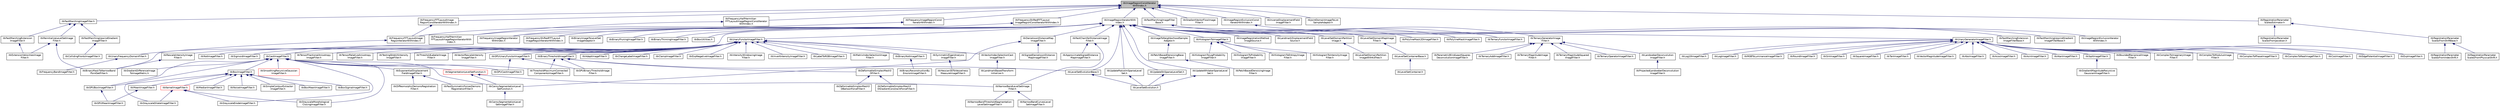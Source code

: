 digraph "itkImageRegionConstIteratorWithIndex.h"
{
 // LATEX_PDF_SIZE
  edge [fontname="Helvetica",fontsize="10",labelfontname="Helvetica",labelfontsize="10"];
  node [fontname="Helvetica",fontsize="10",shape=record];
  Node1 [label="itkImageRegionConstIterator\lWithIndex.h",height=0.2,width=0.4,color="black", fillcolor="grey75", style="filled", fontcolor="black",tooltip=" "];
  Node1 -> Node2 [dir="back",color="midnightblue",fontsize="10",style="solid",fontname="Helvetica"];
  Node2 [label="itkFastMarchingImageFilter.h",height=0.2,width=0.4,color="black", fillcolor="white", style="filled",URL="$itkFastMarchingImageFilter_8h.html",tooltip=" "];
  Node2 -> Node3 [dir="back",color="midnightblue",fontsize="10",style="solid",fontname="Helvetica"];
  Node3 [label="itkFastMarchingExtension\lImageFilter.h",height=0.2,width=0.4,color="black", fillcolor="white", style="filled",URL="$itkFastMarchingExtensionImageFilter_8h.html",tooltip=" "];
  Node3 -> Node4 [dir="back",color="midnightblue",fontsize="10",style="solid",fontname="Helvetica"];
  Node4 [label="itkExtensionVelocitiesImage\lFilter.h",height=0.2,width=0.4,color="black", fillcolor="white", style="filled",URL="$itkExtensionVelocitiesImageFilter_8h.html",tooltip=" "];
  Node2 -> Node5 [dir="back",color="midnightblue",fontsize="10",style="solid",fontname="Helvetica"];
  Node5 [label="itkFastMarchingUpwindGradient\lImageFilter.h",height=0.2,width=0.4,color="black", fillcolor="white", style="filled",URL="$itkFastMarchingUpwindGradientImageFilter_8h.html",tooltip=" "];
  Node5 -> Node6 [dir="back",color="midnightblue",fontsize="10",style="solid",fontname="Helvetica"];
  Node6 [label="itkCollidingFrontsImageFilter.h",height=0.2,width=0.4,color="black", fillcolor="white", style="filled",URL="$itkCollidingFrontsImageFilter_8h.html",tooltip=" "];
  Node2 -> Node7 [dir="back",color="midnightblue",fontsize="10",style="solid",fontname="Helvetica"];
  Node7 [label="itkReinitializeLevelSetImage\lFilter.h",height=0.2,width=0.4,color="black", fillcolor="white", style="filled",URL="$itkReinitializeLevelSetImageFilter_8h.html",tooltip=" "];
  Node7 -> Node8 [dir="back",color="midnightblue",fontsize="10",style="solid",fontname="Helvetica"];
  Node8 [label="itkBinaryMaskToNarrowBand\lPointSetFilter.h",height=0.2,width=0.4,color="black", fillcolor="white", style="filled",URL="$itkBinaryMaskToNarrowBandPointSetFilter_8h.html",tooltip=" "];
  Node7 -> Node4 [dir="back",color="midnightblue",fontsize="10",style="solid",fontname="Helvetica"];
  Node1 -> Node9 [dir="back",color="midnightblue",fontsize="10",style="solid",fontname="Helvetica"];
  Node9 [label="itkFastMarchingImageFilter\lBase.h",height=0.2,width=0.4,color="black", fillcolor="white", style="filled",URL="$itkFastMarchingImageFilterBase_8h.html",tooltip=" "];
  Node9 -> Node10 [dir="back",color="midnightblue",fontsize="10",style="solid",fontname="Helvetica"];
  Node10 [label="itkFastMarchingExtension\lImageFilterBase.h",height=0.2,width=0.4,color="black", fillcolor="white", style="filled",URL="$itkFastMarchingExtensionImageFilterBase_8h.html",tooltip=" "];
  Node9 -> Node11 [dir="back",color="midnightblue",fontsize="10",style="solid",fontname="Helvetica"];
  Node11 [label="itkFastMarchingUpwindGradient\lImageFilterBase.h",height=0.2,width=0.4,color="black", fillcolor="white", style="filled",URL="$itkFastMarchingUpwindGradientImageFilterBase_8h.html",tooltip=" "];
  Node1 -> Node12 [dir="back",color="midnightblue",fontsize="10",style="solid",fontname="Helvetica"];
  Node12 [label="itkFrequencyFFTLayoutImage\lRegionConstIteratorWithIndex.h",height=0.2,width=0.4,color="black", fillcolor="white", style="filled",URL="$itkFrequencyFFTLayoutImageRegionConstIteratorWithIndex_8h.html",tooltip=" "];
  Node12 -> Node13 [dir="back",color="midnightblue",fontsize="10",style="solid",fontname="Helvetica"];
  Node13 [label="itkFrequencyFFTLayoutImage\lRegionIteratorWithIndex.h",height=0.2,width=0.4,color="black", fillcolor="white", style="filled",URL="$itkFrequencyFFTLayoutImageRegionIteratorWithIndex_8h.html",tooltip=" "];
  Node13 -> Node14 [dir="back",color="midnightblue",fontsize="10",style="solid",fontname="Helvetica"];
  Node14 [label="itkUnaryFrequencyDomainFilter.h",height=0.2,width=0.4,color="black", fillcolor="white", style="filled",URL="$itkUnaryFrequencyDomainFilter_8h.html",tooltip=" "];
  Node14 -> Node15 [dir="back",color="midnightblue",fontsize="10",style="solid",fontname="Helvetica"];
  Node15 [label="itkFrequencyBandImageFilter.h",height=0.2,width=0.4,color="black", fillcolor="white", style="filled",URL="$itkFrequencyBandImageFilter_8h.html",tooltip=" "];
  Node1 -> Node16 [dir="back",color="midnightblue",fontsize="10",style="solid",fontname="Helvetica"];
  Node16 [label="itkFrequencyHalfHermitian\lFFTLayoutImageRegionConstIterator\lWithIndex.h",height=0.2,width=0.4,color="black", fillcolor="white", style="filled",URL="$itkFrequencyHalfHermitianFFTLayoutImageRegionConstIteratorWithIndex_8h.html",tooltip=" "];
  Node16 -> Node17 [dir="back",color="midnightblue",fontsize="10",style="solid",fontname="Helvetica"];
  Node17 [label="itkFrequencyHalfHermitian\lFFTLayoutImageRegionIteratorWith\lIndex.h",height=0.2,width=0.4,color="black", fillcolor="white", style="filled",URL="$itkFrequencyHalfHermitianFFTLayoutImageRegionIteratorWithIndex_8h.html",tooltip=" "];
  Node1 -> Node18 [dir="back",color="midnightblue",fontsize="10",style="solid",fontname="Helvetica"];
  Node18 [label="itkFrequencyImageRegionConst\lIteratorWithIndex.h",height=0.2,width=0.4,color="black", fillcolor="white", style="filled",URL="$itkFrequencyImageRegionConstIteratorWithIndex_8h.html",tooltip=" "];
  Node18 -> Node19 [dir="back",color="midnightblue",fontsize="10",style="solid",fontname="Helvetica"];
  Node19 [label="itkFrequencyImageRegionIterator\lWithIndex.h",height=0.2,width=0.4,color="black", fillcolor="white", style="filled",URL="$itkFrequencyImageRegionIteratorWithIndex_8h.html",tooltip=" "];
  Node1 -> Node20 [dir="back",color="midnightblue",fontsize="10",style="solid",fontname="Helvetica"];
  Node20 [label="itkFrequencyShiftedFFTLayout\lImageRegionConstIteratorWithIndex.h",height=0.2,width=0.4,color="black", fillcolor="white", style="filled",URL="$itkFrequencyShiftedFFTLayoutImageRegionConstIteratorWithIndex_8h.html",tooltip=" "];
  Node20 -> Node21 [dir="back",color="midnightblue",fontsize="10",style="solid",fontname="Helvetica"];
  Node21 [label="itkFrequencyShiftedFFTLayout\lImageRegionIteratorWithIndex.h",height=0.2,width=0.4,color="black", fillcolor="white", style="filled",URL="$itkFrequencyShiftedFFTLayoutImageRegionIteratorWithIndex_8h.html",tooltip=" "];
  Node1 -> Node22 [dir="back",color="midnightblue",fontsize="10",style="solid",fontname="Helvetica"];
  Node22 [label="itkGradientVectorFlowImage\lFilter.h",height=0.2,width=0.4,color="black", fillcolor="white", style="filled",URL="$itkGradientVectorFlowImageFilter_8h.html",tooltip=" "];
  Node1 -> Node23 [dir="back",color="midnightblue",fontsize="10",style="solid",fontname="Helvetica"];
  Node23 [label="itkImageRegionExclusionConst\lIteratorWithIndex.h",height=0.2,width=0.4,color="black", fillcolor="white", style="filled",URL="$itkImageRegionExclusionConstIteratorWithIndex_8h.html",tooltip=" "];
  Node23 -> Node24 [dir="back",color="midnightblue",fontsize="10",style="solid",fontname="Helvetica"];
  Node24 [label="itkImageRegionExclusionIterator\lWithIndex.h",height=0.2,width=0.4,color="black", fillcolor="white", style="filled",URL="$itkImageRegionExclusionIteratorWithIndex_8h.html",tooltip=" "];
  Node1 -> Node25 [dir="back",color="midnightblue",fontsize="10",style="solid",fontname="Helvetica"];
  Node25 [label="itkImageRegionIteratorWith\lIndex.h",height=0.2,width=0.4,color="black", fillcolor="white", style="filled",URL="$itkImageRegionIteratorWithIndex_8h.html",tooltip=" "];
  Node25 -> Node26 [dir="back",color="midnightblue",fontsize="10",style="solid",fontname="Helvetica"];
  Node26 [label="itkBinaryImageToLevelSet\lImageAdaptor.h",height=0.2,width=0.4,color="black", fillcolor="white", style="filled",URL="$itkBinaryImageToLevelSetImageAdaptor_8h.html",tooltip=" "];
  Node25 -> Node8 [dir="back",color="midnightblue",fontsize="10",style="solid",fontname="Helvetica"];
  Node25 -> Node27 [dir="back",color="midnightblue",fontsize="10",style="solid",fontname="Helvetica"];
  Node27 [label="itkBinaryPruningImageFilter.h",height=0.2,width=0.4,color="black", fillcolor="white", style="filled",URL="$itkBinaryPruningImageFilter_8h.html",tooltip=" "];
  Node25 -> Node28 [dir="back",color="midnightblue",fontsize="10",style="solid",fontname="Helvetica"];
  Node28 [label="itkBinaryThinningImageFilter.h",height=0.2,width=0.4,color="black", fillcolor="white", style="filled",URL="$itkBinaryThinningImageFilter_8h.html",tooltip=" "];
  Node25 -> Node29 [dir="back",color="midnightblue",fontsize="10",style="solid",fontname="Helvetica"];
  Node29 [label="itkBoxUtilities.h",height=0.2,width=0.4,color="black", fillcolor="white", style="filled",URL="$itkBoxUtilities_8h.html",tooltip=" "];
  Node25 -> Node30 [dir="back",color="midnightblue",fontsize="10",style="solid",fontname="Helvetica"];
  Node30 [label="itkDanielssonDistanceMap\lImageFilter.h",height=0.2,width=0.4,color="black", fillcolor="white", style="filled",URL="$itkDanielssonDistanceMapImageFilter_8h.html",tooltip=" "];
  Node30 -> Node31 [dir="back",color="midnightblue",fontsize="10",style="solid",fontname="Helvetica"];
  Node31 [label="itkCannySegmentationLevel\lSetFunction.h",height=0.2,width=0.4,color="black", fillcolor="white", style="filled",URL="$itkCannySegmentationLevelSetFunction_8h.html",tooltip=" "];
  Node31 -> Node32 [dir="back",color="midnightblue",fontsize="10",style="solid",fontname="Helvetica"];
  Node32 [label="itkCannySegmentationLevel\lSetImageFilter.h",height=0.2,width=0.4,color="black", fillcolor="white", style="filled",URL="$itkCannySegmentationLevelSetImageFilter_8h.html",tooltip=" "];
  Node30 -> Node33 [dir="back",color="midnightblue",fontsize="10",style="solid",fontname="Helvetica"];
  Node33 [label="itkSignedDanielssonDistance\lMapImageFilter.h",height=0.2,width=0.4,color="black", fillcolor="white", style="filled",URL="$itkSignedDanielssonDistanceMapImageFilter_8h.html",tooltip=" "];
  Node25 -> Node34 [dir="back",color="midnightblue",fontsize="10",style="solid",fontname="Helvetica"];
  Node34 [label="itkFastChamferDistanceImage\lFilter.h",height=0.2,width=0.4,color="black", fillcolor="white", style="filled",URL="$itkFastChamferDistanceImageFilter_8h.html",tooltip=" "];
  Node34 -> Node35 [dir="back",color="midnightblue",fontsize="10",style="solid",fontname="Helvetica"];
  Node35 [label="itkApproximateSignedDistance\lMapImageFilter.h",height=0.2,width=0.4,color="black", fillcolor="white", style="filled",URL="$itkApproximateSignedDistanceMapImageFilter_8h.html",tooltip=" "];
  Node34 -> Node36 [dir="back",color="midnightblue",fontsize="10",style="solid",fontname="Helvetica"];
  Node36 [label="itkNarrowBandLevelSetImage\lFilter.h",height=0.2,width=0.4,color="black", fillcolor="white", style="filled",URL="$itkNarrowBandLevelSetImageFilter_8h.html",tooltip=" "];
  Node36 -> Node37 [dir="back",color="midnightblue",fontsize="10",style="solid",fontname="Helvetica"];
  Node37 [label="itkNarrowBandCurvesLevel\lSetImageFilter.h",height=0.2,width=0.4,color="black", fillcolor="white", style="filled",URL="$itkNarrowBandCurvesLevelSetImageFilter_8h.html",tooltip=" "];
  Node36 -> Node38 [dir="back",color="midnightblue",fontsize="10",style="solid",fontname="Helvetica"];
  Node38 [label="itkNarrowBandThresholdSegmentation\lLevelSetImageFilter.h",height=0.2,width=0.4,color="black", fillcolor="white", style="filled",URL="$itkNarrowBandThresholdSegmentationLevelSetImageFilter_8h.html",tooltip=" "];
  Node25 -> Node13 [dir="back",color="midnightblue",fontsize="10",style="solid",fontname="Helvetica"];
  Node25 -> Node17 [dir="back",color="midnightblue",fontsize="10",style="solid",fontname="Helvetica"];
  Node25 -> Node19 [dir="back",color="midnightblue",fontsize="10",style="solid",fontname="Helvetica"];
  Node25 -> Node21 [dir="back",color="midnightblue",fontsize="10",style="solid",fontname="Helvetica"];
  Node25 -> Node39 [dir="back",color="midnightblue",fontsize="10",style="solid",fontname="Helvetica"];
  Node39 [label="itkHistogramToImageFilter.h",height=0.2,width=0.4,color="black", fillcolor="white", style="filled",URL="$itkHistogramToImageFilter_8h.html",tooltip=" "];
  Node39 -> Node40 [dir="back",color="midnightblue",fontsize="10",style="solid",fontname="Helvetica"];
  Node40 [label="itkHistogramToEntropyImage\lFilter.h",height=0.2,width=0.4,color="black", fillcolor="white", style="filled",URL="$itkHistogramToEntropyImageFilter_8h.html",tooltip=" "];
  Node39 -> Node41 [dir="back",color="midnightblue",fontsize="10",style="solid",fontname="Helvetica"];
  Node41 [label="itkHistogramToIntensityImage\lFilter.h",height=0.2,width=0.4,color="black", fillcolor="white", style="filled",URL="$itkHistogramToIntensityImageFilter_8h.html",tooltip=" "];
  Node39 -> Node42 [dir="back",color="midnightblue",fontsize="10",style="solid",fontname="Helvetica"];
  Node42 [label="itkHistogramToLogProbability\lImageFilter.h",height=0.2,width=0.4,color="black", fillcolor="white", style="filled",URL="$itkHistogramToLogProbabilityImageFilter_8h.html",tooltip=" "];
  Node39 -> Node43 [dir="back",color="midnightblue",fontsize="10",style="solid",fontname="Helvetica"];
  Node43 [label="itkHistogramToProbability\lImageFilter.h",height=0.2,width=0.4,color="black", fillcolor="white", style="filled",URL="$itkHistogramToProbabilityImageFilter_8h.html",tooltip=" "];
  Node25 -> Node44 [dir="back",color="midnightblue",fontsize="10",style="solid",fontname="Helvetica"];
  Node44 [label="itkImageRegistrationMethod\lImageSource.h",height=0.2,width=0.4,color="black", fillcolor="white", style="filled",URL="$itkImageRegistrationMethodImageSource_8h.html",tooltip=" "];
  Node25 -> Node45 [dir="back",color="midnightblue",fontsize="10",style="solid",fontname="Helvetica"];
  Node45 [label="itkImageToNeighborhoodSample\lAdaptor.h",height=0.2,width=0.4,color="black", fillcolor="white", style="filled",URL="$itkImageToNeighborhoodSampleAdaptor_8h.html",tooltip=" "];
  Node45 -> Node46 [dir="back",color="midnightblue",fontsize="10",style="solid",fontname="Helvetica"];
  Node46 [label="itkPatchBasedDenoisingBase\lImageFilter.h",height=0.2,width=0.4,color="black", fillcolor="white", style="filled",URL="$itkPatchBasedDenoisingBaseImageFilter_8h.html",tooltip=" "];
  Node46 -> Node47 [dir="back",color="midnightblue",fontsize="10",style="solid",fontname="Helvetica"];
  Node47 [label="itkPatchBasedDenoisingImage\lFilter.h",height=0.2,width=0.4,color="black", fillcolor="white", style="filled",URL="$itkPatchBasedDenoisingImageFilter_8h.html",tooltip=" "];
  Node25 -> Node48 [dir="back",color="midnightblue",fontsize="10",style="solid",fontname="Helvetica"];
  Node48 [label="itkLandmarkDisplacementField\lSource.h",height=0.2,width=0.4,color="black", fillcolor="white", style="filled",URL="$itkLandmarkDisplacementFieldSource_8h.html",tooltip=" "];
  Node25 -> Node49 [dir="back",color="midnightblue",fontsize="10",style="solid",fontname="Helvetica"];
  Node49 [label="itkLevelSetDomainMapImage\lFilter.h",height=0.2,width=0.4,color="black", fillcolor="white", style="filled",URL="$itkLevelSetDomainMapImageFilter_8h.html",tooltip=" "];
  Node49 -> Node50 [dir="back",color="midnightblue",fontsize="10",style="solid",fontname="Helvetica"];
  Node50 [label="itkLevelSetContainerBase.h",height=0.2,width=0.4,color="black", fillcolor="white", style="filled",URL="$itkLevelSetContainerBase_8h.html",tooltip=" "];
  Node50 -> Node51 [dir="back",color="midnightblue",fontsize="10",style="solid",fontname="Helvetica"];
  Node51 [label="itkLevelSetContainer.h",height=0.2,width=0.4,color="black", fillcolor="white", style="filled",URL="$itkLevelSetContainer_8h.html",tooltip=" "];
  Node25 -> Node52 [dir="back",color="midnightblue",fontsize="10",style="solid",fontname="Helvetica"];
  Node52 [label="itkLevelSetDomainPartition\lImage.h",height=0.2,width=0.4,color="black", fillcolor="white", style="filled",URL="$itkLevelSetDomainPartitionImage_8h.html",tooltip=" "];
  Node52 -> Node53 [dir="back",color="midnightblue",fontsize="10",style="solid",fontname="Helvetica"];
  Node53 [label="itkLevelSetDomainPartition\lImageWithKdTree.h",height=0.2,width=0.4,color="black", fillcolor="white", style="filled",URL="$itkLevelSetDomainPartitionImageWithKdTree_8h.html",tooltip=" "];
  Node25 -> Node54 [dir="back",color="midnightblue",fontsize="10",style="solid",fontname="Helvetica"];
  Node54 [label="itkLevelSetEvolutionBase.h",height=0.2,width=0.4,color="black", fillcolor="white", style="filled",URL="$itkLevelSetEvolutionBase_8h.html",tooltip=" "];
  Node54 -> Node55 [dir="back",color="midnightblue",fontsize="10",style="solid",fontname="Helvetica"];
  Node55 [label="itkLevelSetEvolution.h",height=0.2,width=0.4,color="black", fillcolor="white", style="filled",URL="$itkLevelSetEvolution_8h.html",tooltip=" "];
  Node25 -> Node56 [dir="back",color="midnightblue",fontsize="10",style="solid",fontname="Helvetica"];
  Node56 [label="itkPolylineMask2DImageFilter.h",height=0.2,width=0.4,color="black", fillcolor="white", style="filled",URL="$itkPolylineMask2DImageFilter_8h.html",tooltip=" "];
  Node25 -> Node57 [dir="back",color="midnightblue",fontsize="10",style="solid",fontname="Helvetica"];
  Node57 [label="itkPolylineMaskImageFilter.h",height=0.2,width=0.4,color="black", fillcolor="white", style="filled",URL="$itkPolylineMaskImageFilter_8h.html",tooltip=" "];
  Node25 -> Node58 [dir="back",color="midnightblue",fontsize="10",style="solid",fontname="Helvetica"];
  Node58 [label="itkTernaryFunctorImageFilter.h",height=0.2,width=0.4,color="black", fillcolor="white", style="filled",URL="$itkTernaryFunctorImageFilter_8h.html",tooltip=" "];
  Node25 -> Node59 [dir="back",color="midnightblue",fontsize="10",style="solid",fontname="Helvetica"];
  Node59 [label="itkTernaryGeneratorImage\lFilter.h",height=0.2,width=0.4,color="black", fillcolor="white", style="filled",URL="$itkTernaryGeneratorImageFilter_8h.html",tooltip=" "];
  Node59 -> Node60 [dir="back",color="midnightblue",fontsize="10",style="solid",fontname="Helvetica"];
  Node60 [label="itkLandweberDeconvolution\lImageFilter.h",height=0.2,width=0.4,color="black", fillcolor="white", style="filled",URL="$itkLandweberDeconvolutionImageFilter_8h.html",tooltip=" "];
  Node60 -> Node61 [dir="back",color="midnightblue",fontsize="10",style="solid",fontname="Helvetica"];
  Node61 [label="itkProjectedLandweberDeconvolution\lImageFilter.h",height=0.2,width=0.4,color="black", fillcolor="white", style="filled",URL="$itkProjectedLandweberDeconvolutionImageFilter_8h.html",tooltip=" "];
  Node59 -> Node62 [dir="back",color="midnightblue",fontsize="10",style="solid",fontname="Helvetica"];
  Node62 [label="itkParametricBlindLeastSquares\lDeconvolutionImageFilter.h",height=0.2,width=0.4,color="black", fillcolor="white", style="filled",URL="$itkParametricBlindLeastSquaresDeconvolutionImageFilter_8h.html",tooltip=" "];
  Node59 -> Node63 [dir="back",color="midnightblue",fontsize="10",style="solid",fontname="Helvetica"];
  Node63 [label="itkTernaryAddImageFilter.h",height=0.2,width=0.4,color="black", fillcolor="white", style="filled",URL="$itkTernaryAddImageFilter_8h.html",tooltip=" "];
  Node59 -> Node64 [dir="back",color="midnightblue",fontsize="10",style="solid",fontname="Helvetica"];
  Node64 [label="itkTernaryMagnitudeImage\lFilter.h",height=0.2,width=0.4,color="black", fillcolor="white", style="filled",URL="$itkTernaryMagnitudeImageFilter_8h.html",tooltip=" "];
  Node59 -> Node65 [dir="back",color="midnightblue",fontsize="10",style="solid",fontname="Helvetica"];
  Node65 [label="itkTernaryMagnitudeSquared\lImageFilter.h",height=0.2,width=0.4,color="black", fillcolor="white", style="filled",URL="$itkTernaryMagnitudeSquaredImageFilter_8h.html",tooltip=" "];
  Node59 -> Node66 [dir="back",color="midnightblue",fontsize="10",style="solid",fontname="Helvetica"];
  Node66 [label="itkTernaryOperatorImageFilter.h",height=0.2,width=0.4,color="black", fillcolor="white", style="filled",URL="$itkTernaryOperatorImageFilter_8h.html",tooltip=" "];
  Node25 -> Node67 [dir="back",color="midnightblue",fontsize="10",style="solid",fontname="Helvetica"];
  Node67 [label="itkUnaryFunctorImageFilter.h",height=0.2,width=0.4,color="black", fillcolor="white", style="filled",URL="$itkUnaryFunctorImageFilter_8h.html",tooltip=" "];
  Node67 -> Node68 [dir="back",color="midnightblue",fontsize="10",style="solid",fontname="Helvetica"];
  Node68 [label="itkAdaptImageFilter.h",height=0.2,width=0.4,color="black", fillcolor="white", style="filled",URL="$itkAdaptImageFilter_8h.html",tooltip=" "];
  Node67 -> Node69 [dir="back",color="midnightblue",fontsize="10",style="solid",fontname="Helvetica"];
  Node69 [label="itkBinaryNotImageFilter.h",height=0.2,width=0.4,color="black", fillcolor="white", style="filled",URL="$itkBinaryNotImageFilter_8h.html",tooltip=" "];
  Node69 -> Node70 [dir="back",color="midnightblue",fontsize="10",style="solid",fontname="Helvetica"];
  Node70 [label="itkBinaryReconstructionBy\lErosionImageFilter.h",height=0.2,width=0.4,color="black", fillcolor="white", style="filled",URL="$itkBinaryReconstructionByErosionImageFilter_8h.html",tooltip=" "];
  Node67 -> Node71 [dir="back",color="midnightblue",fontsize="10",style="solid",fontname="Helvetica"];
  Node71 [label="itkBinaryThresholdImageFilter.h",height=0.2,width=0.4,color="black", fillcolor="white", style="filled",URL="$itkBinaryThresholdImageFilter_8h.html",tooltip=" "];
  Node71 -> Node72 [dir="back",color="midnightblue",fontsize="10",style="solid",fontname="Helvetica"];
  Node72 [label="itkDeformableSimplexMesh3\lDFilter.h",height=0.2,width=0.4,color="black", fillcolor="white", style="filled",URL="$itkDeformableSimplexMesh3DFilter_8h.html",tooltip=" "];
  Node72 -> Node73 [dir="back",color="midnightblue",fontsize="10",style="solid",fontname="Helvetica"];
  Node73 [label="itkDeformableSimplexMesh3\lDBalloonForceFilter.h",height=0.2,width=0.4,color="black", fillcolor="white", style="filled",URL="$itkDeformableSimplexMesh3DBalloonForceFilter_8h.html",tooltip=" "];
  Node72 -> Node74 [dir="back",color="midnightblue",fontsize="10",style="solid",fontname="Helvetica"];
  Node74 [label="itkDeformableSimplexMesh3\lDGradientConstraintForceFilter.h",height=0.2,width=0.4,color="black", fillcolor="white", style="filled",URL="$itkDeformableSimplexMesh3DGradientConstraintForceFilter_8h.html",tooltip=" "];
  Node71 -> Node75 [dir="back",color="midnightblue",fontsize="10",style="solid",fontname="Helvetica"];
  Node75 [label="itkGPUBinaryThresholdImage\lFilter.h",height=0.2,width=0.4,color="black", fillcolor="white", style="filled",URL="$itkGPUBinaryThresholdImageFilter_8h.html",tooltip=" "];
  Node71 -> Node54 [dir="back",color="midnightblue",fontsize="10",style="solid",fontname="Helvetica"];
  Node71 -> Node76 [dir="back",color="midnightblue",fontsize="10",style="solid",fontname="Helvetica"];
  Node76 [label="itkThresholdMaximumConnected\lComponentsImageFilter.h",height=0.2,width=0.4,color="black", fillcolor="white", style="filled",URL="$itkThresholdMaximumConnectedComponentsImageFilter_8h.html",tooltip=" "];
  Node67 -> Node77 [dir="back",color="midnightblue",fontsize="10",style="solid",fontname="Helvetica"];
  Node77 [label="itkCastImageFilter.h",height=0.2,width=0.4,color="black", fillcolor="white", style="filled",URL="$itkCastImageFilter_8h.html",tooltip=" "];
  Node77 -> Node78 [dir="back",color="midnightblue",fontsize="10",style="solid",fontname="Helvetica"];
  Node78 [label="itkBoxImageFilter.h",height=0.2,width=0.4,color="black", fillcolor="white", style="filled",URL="$itkBoxImageFilter_8h.html",tooltip=" "];
  Node78 -> Node79 [dir="back",color="midnightblue",fontsize="10",style="solid",fontname="Helvetica"];
  Node79 [label="itkBoxMeanImageFilter.h",height=0.2,width=0.4,color="black", fillcolor="white", style="filled",URL="$itkBoxMeanImageFilter_8h.html",tooltip=" "];
  Node78 -> Node80 [dir="back",color="midnightblue",fontsize="10",style="solid",fontname="Helvetica"];
  Node80 [label="itkBoxSigmaImageFilter.h",height=0.2,width=0.4,color="black", fillcolor="white", style="filled",URL="$itkBoxSigmaImageFilter_8h.html",tooltip=" "];
  Node78 -> Node81 [dir="back",color="midnightblue",fontsize="10",style="solid",fontname="Helvetica"];
  Node81 [label="itkGPUBoxImageFilter.h",height=0.2,width=0.4,color="black", fillcolor="white", style="filled",URL="$itkGPUBoxImageFilter_8h.html",tooltip=" "];
  Node81 -> Node82 [dir="back",color="midnightblue",fontsize="10",style="solid",fontname="Helvetica"];
  Node82 [label="itkGPUMeanImageFilter.h",height=0.2,width=0.4,color="black", fillcolor="white", style="filled",URL="$itkGPUMeanImageFilter_8h.html",tooltip=" "];
  Node78 -> Node83 [dir="back",color="midnightblue",fontsize="10",style="solid",fontname="Helvetica"];
  Node83 [label="itkKernelImageFilter.h",height=0.2,width=0.4,color="red", fillcolor="white", style="filled",URL="$itkKernelImageFilter_8h.html",tooltip=" "];
  Node83 -> Node86 [dir="back",color="midnightblue",fontsize="10",style="solid",fontname="Helvetica"];
  Node86 [label="itkGrayscaleDilateImageFilter.h",height=0.2,width=0.4,color="black", fillcolor="white", style="filled",URL="$itkGrayscaleDilateImageFilter_8h.html",tooltip=" "];
  Node83 -> Node89 [dir="back",color="midnightblue",fontsize="10",style="solid",fontname="Helvetica"];
  Node89 [label="itkGrayscaleErodeImageFilter.h",height=0.2,width=0.4,color="black", fillcolor="white", style="filled",URL="$itkGrayscaleErodeImageFilter_8h.html",tooltip=" "];
  Node83 -> Node92 [dir="back",color="midnightblue",fontsize="10",style="solid",fontname="Helvetica"];
  Node92 [label="itkGrayscaleMorphological\lClosingImageFilter.h",height=0.2,width=0.4,color="black", fillcolor="white", style="filled",URL="$itkGrayscaleMorphologicalClosingImageFilter_8h.html",tooltip=" "];
  Node78 -> Node124 [dir="back",color="midnightblue",fontsize="10",style="solid",fontname="Helvetica"];
  Node124 [label="itkMeanImageFilter.h",height=0.2,width=0.4,color="black", fillcolor="white", style="filled",URL="$itkMeanImageFilter_8h.html",tooltip=" "];
  Node124 -> Node82 [dir="back",color="midnightblue",fontsize="10",style="solid",fontname="Helvetica"];
  Node78 -> Node125 [dir="back",color="midnightblue",fontsize="10",style="solid",fontname="Helvetica"];
  Node125 [label="itkMedianImageFilter.h",height=0.2,width=0.4,color="black", fillcolor="white", style="filled",URL="$itkMedianImageFilter_8h.html",tooltip=" "];
  Node78 -> Node126 [dir="back",color="midnightblue",fontsize="10",style="solid",fontname="Helvetica"];
  Node126 [label="itkNoiseImageFilter.h",height=0.2,width=0.4,color="black", fillcolor="white", style="filled",URL="$itkNoiseImageFilter_8h.html",tooltip=" "];
  Node78 -> Node127 [dir="back",color="midnightblue",fontsize="10",style="solid",fontname="Helvetica"];
  Node127 [label="itkSimpleContourExtractor\lImageFilter.h",height=0.2,width=0.4,color="black", fillcolor="white", style="filled",URL="$itkSimpleContourExtractorImageFilter_8h.html",tooltip=" "];
  Node77 -> Node31 [dir="back",color="midnightblue",fontsize="10",style="solid",fontname="Helvetica"];
  Node77 -> Node128 [dir="back",color="midnightblue",fontsize="10",style="solid",fontname="Helvetica"];
  Node128 [label="itkExponentialDisplacement\lFieldImageFilter.h",height=0.2,width=0.4,color="black", fillcolor="white", style="filled",URL="$itkExponentialDisplacementFieldImageFilter_8h.html",tooltip=" "];
  Node128 -> Node129 [dir="back",color="midnightblue",fontsize="10",style="solid",fontname="Helvetica"];
  Node129 [label="itkDiffeomorphicDemonsRegistration\lFilter.h",height=0.2,width=0.4,color="black", fillcolor="white", style="filled",URL="$itkDiffeomorphicDemonsRegistrationFilter_8h.html",tooltip=" "];
  Node128 -> Node130 [dir="back",color="midnightblue",fontsize="10",style="solid",fontname="Helvetica"];
  Node130 [label="itkFastSymmetricForcesDemons\lRegistrationFilter.h",height=0.2,width=0.4,color="black", fillcolor="white", style="filled",URL="$itkFastSymmetricForcesDemonsRegistrationFilter_8h.html",tooltip=" "];
  Node77 -> Node81 [dir="back",color="midnightblue",fontsize="10",style="solid",fontname="Helvetica"];
  Node77 -> Node131 [dir="back",color="midnightblue",fontsize="10",style="solid",fontname="Helvetica"];
  Node131 [label="itkGPUCastImageFilter.h",height=0.2,width=0.4,color="black", fillcolor="white", style="filled",URL="$itkGPUCastImageFilter_8h.html",tooltip=" "];
  Node77 -> Node132 [dir="back",color="midnightblue",fontsize="10",style="solid",fontname="Helvetica"];
  Node132 [label="itkGradientDifferenceImage\lToImageMetric.h",height=0.2,width=0.4,color="black", fillcolor="white", style="filled",URL="$itkGradientDifferenceImageToImageMetric_8h.html",tooltip=" "];
  Node77 -> Node86 [dir="back",color="midnightblue",fontsize="10",style="solid",fontname="Helvetica"];
  Node77 -> Node89 [dir="back",color="midnightblue",fontsize="10",style="solid",fontname="Helvetica"];
  Node77 -> Node92 [dir="back",color="midnightblue",fontsize="10",style="solid",fontname="Helvetica"];
  Node77 -> Node133 [dir="back",color="midnightblue",fontsize="10",style="solid",fontname="Helvetica"];
  Node133 [label="itkSegmentationLevelSetFunction.h",height=0.2,width=0.4,color="red", fillcolor="white", style="filled",URL="$itkSegmentationLevelSetFunction_8h.html",tooltip=" "];
  Node133 -> Node31 [dir="back",color="midnightblue",fontsize="10",style="solid",fontname="Helvetica"];
  Node133 -> Node36 [dir="back",color="midnightblue",fontsize="10",style="solid",fontname="Helvetica"];
  Node77 -> Node151 [dir="back",color="midnightblue",fontsize="10",style="solid",fontname="Helvetica"];
  Node151 [label="itkSmoothingRecursiveGaussian\lImageFilter.h",height=0.2,width=0.4,color="red", fillcolor="white", style="filled",URL="$itkSmoothingRecursiveGaussianImageFilter_8h.html",tooltip=" "];
  Node77 -> Node76 [dir="back",color="midnightblue",fontsize="10",style="solid",fontname="Helvetica"];
  Node67 -> Node155 [dir="back",color="midnightblue",fontsize="10",style="solid",fontname="Helvetica"];
  Node155 [label="itkChangeLabelImageFilter.h",height=0.2,width=0.4,color="black", fillcolor="white", style="filled",URL="$itkChangeLabelImageFilter_8h.html",tooltip=" "];
  Node67 -> Node156 [dir="back",color="midnightblue",fontsize="10",style="solid",fontname="Helvetica"];
  Node156 [label="itkClampImageFilter.h",height=0.2,width=0.4,color="black", fillcolor="white", style="filled",URL="$itkClampImageFilter_8h.html",tooltip=" "];
  Node67 -> Node157 [dir="back",color="midnightblue",fontsize="10",style="solid",fontname="Helvetica"];
  Node157 [label="itkExpNegativeImageFilter.h",height=0.2,width=0.4,color="black", fillcolor="white", style="filled",URL="$itkExpNegativeImageFilter_8h.html",tooltip=" "];
  Node67 -> Node158 [dir="back",color="midnightblue",fontsize="10",style="solid",fontname="Helvetica"];
  Node158 [label="itkGPUUnaryFunctorImageFilter.h",height=0.2,width=0.4,color="black", fillcolor="white", style="filled",URL="$itkGPUUnaryFunctorImageFilter_8h.html",tooltip=" "];
  Node158 -> Node75 [dir="back",color="midnightblue",fontsize="10",style="solid",fontname="Helvetica"];
  Node158 -> Node131 [dir="back",color="midnightblue",fontsize="10",style="solid",fontname="Helvetica"];
  Node67 -> Node159 [dir="back",color="midnightblue",fontsize="10",style="solid",fontname="Helvetica"];
  Node159 [label="itkIntensityWindowingImage\lFilter.h",height=0.2,width=0.4,color="black", fillcolor="white", style="filled",URL="$itkIntensityWindowingImageFilter_8h.html",tooltip=" "];
  Node67 -> Node160 [dir="back",color="midnightblue",fontsize="10",style="solid",fontname="Helvetica"];
  Node160 [label="itkInvertIntensityImageFilter.h",height=0.2,width=0.4,color="black", fillcolor="white", style="filled",URL="$itkInvertIntensityImageFilter_8h.html",tooltip=" "];
  Node67 -> Node161 [dir="back",color="midnightblue",fontsize="10",style="solid",fontname="Helvetica"];
  Node161 [label="itkLabelToRGBImageFilter.h",height=0.2,width=0.4,color="black", fillcolor="white", style="filled",URL="$itkLabelToRGBImageFilter_8h.html",tooltip=" "];
  Node67 -> Node162 [dir="back",color="midnightblue",fontsize="10",style="solid",fontname="Helvetica"];
  Node162 [label="itkMatrixIndexSelectionImage\lFilter.h",height=0.2,width=0.4,color="black", fillcolor="white", style="filled",URL="$itkMatrixIndexSelectionImageFilter_8h.html",tooltip=" "];
  Node67 -> Node163 [dir="back",color="midnightblue",fontsize="10",style="solid",fontname="Helvetica"];
  Node163 [label="itkNotImageFilter.h",height=0.2,width=0.4,color="black", fillcolor="white", style="filled",URL="$itkNotImageFilter_8h.html",tooltip=" "];
  Node67 -> Node164 [dir="back",color="midnightblue",fontsize="10",style="solid",fontname="Helvetica"];
  Node164 [label="itkRescaleIntensityImage\lFilter.h",height=0.2,width=0.4,color="black", fillcolor="white", style="filled",URL="$itkRescaleIntensityImageFilter_8h.html",tooltip=" "];
  Node164 -> Node8 [dir="back",color="midnightblue",fontsize="10",style="solid",fontname="Helvetica"];
  Node67 -> Node165 [dir="back",color="midnightblue",fontsize="10",style="solid",fontname="Helvetica"];
  Node165 [label="itkSigmoidImageFilter.h",height=0.2,width=0.4,color="black", fillcolor="white", style="filled",URL="$itkSigmoidImageFilter_8h.html",tooltip=" "];
  Node67 -> Node166 [dir="back",color="midnightblue",fontsize="10",style="solid",fontname="Helvetica"];
  Node166 [label="itkSymmetricEigenAnalysis\lImageFilter.h",height=0.2,width=0.4,color="black", fillcolor="white", style="filled",URL="$itkSymmetricEigenAnalysisImageFilter_8h.html",tooltip=" "];
  Node166 -> Node167 [dir="back",color="midnightblue",fontsize="10",style="solid",fontname="Helvetica"];
  Node167 [label="itkHessian3DToVesselness\lMeasureImageFilter.h",height=0.2,width=0.4,color="black", fillcolor="white", style="filled",URL="$itkHessian3DToVesselnessMeasureImageFilter_8h.html",tooltip=" "];
  Node67 -> Node168 [dir="back",color="midnightblue",fontsize="10",style="solid",fontname="Helvetica"];
  Node168 [label="itkTensorFractionalAnisotropy\lImageFilter.h",height=0.2,width=0.4,color="black", fillcolor="white", style="filled",URL="$itkTensorFractionalAnisotropyImageFilter_8h.html",tooltip=" "];
  Node67 -> Node169 [dir="back",color="midnightblue",fontsize="10",style="solid",fontname="Helvetica"];
  Node169 [label="itkTensorRelativeAnisotropy\lImageFilter.h",height=0.2,width=0.4,color="black", fillcolor="white", style="filled",URL="$itkTensorRelativeAnisotropyImageFilter_8h.html",tooltip=" "];
  Node67 -> Node170 [dir="back",color="midnightblue",fontsize="10",style="solid",fontname="Helvetica"];
  Node170 [label="itkTestingStretchIntensity\lImageFilter.h",height=0.2,width=0.4,color="black", fillcolor="white", style="filled",URL="$itkTestingStretchIntensityImageFilter_8h.html",tooltip=" "];
  Node67 -> Node171 [dir="back",color="midnightblue",fontsize="10",style="solid",fontname="Helvetica"];
  Node171 [label="itkThresholdLabelerImage\lFilter.h",height=0.2,width=0.4,color="black", fillcolor="white", style="filled",URL="$itkThresholdLabelerImageFilter_8h.html",tooltip=" "];
  Node67 -> Node172 [dir="back",color="midnightblue",fontsize="10",style="solid",fontname="Helvetica"];
  Node172 [label="itkVectorIndexSelectionCast\lImageFilter.h",height=0.2,width=0.4,color="black", fillcolor="white", style="filled",URL="$itkVectorIndexSelectionCastImageFilter_8h.html",tooltip=" "];
  Node172 -> Node173 [dir="back",color="midnightblue",fontsize="10",style="solid",fontname="Helvetica"];
  Node173 [label="itkLandmarkBasedTransform\lInitializer.h",height=0.2,width=0.4,color="black", fillcolor="white", style="filled",URL="$itkLandmarkBasedTransformInitializer_8h.html",tooltip=" "];
  Node67 -> Node174 [dir="back",color="midnightblue",fontsize="10",style="solid",fontname="Helvetica"];
  Node174 [label="itkVectorRescaleIntensity\lImageFilter.h",height=0.2,width=0.4,color="black", fillcolor="white", style="filled",URL="$itkVectorRescaleIntensityImageFilter_8h.html",tooltip=" "];
  Node25 -> Node175 [dir="back",color="midnightblue",fontsize="10",style="solid",fontname="Helvetica"];
  Node175 [label="itkUnaryGeneratorImageFilter.h",height=0.2,width=0.4,color="black", fillcolor="white", style="filled",URL="$itkUnaryGeneratorImageFilter_8h.html",tooltip=" "];
  Node175 -> Node176 [dir="back",color="midnightblue",fontsize="10",style="solid",fontname="Helvetica"];
  Node176 [label="itkAbsImageFilter.h",height=0.2,width=0.4,color="black", fillcolor="white", style="filled",URL="$itkAbsImageFilter_8h.html",tooltip=" "];
  Node175 -> Node177 [dir="back",color="midnightblue",fontsize="10",style="solid",fontname="Helvetica"];
  Node177 [label="itkAcosImageFilter.h",height=0.2,width=0.4,color="black", fillcolor="white", style="filled",URL="$itkAcosImageFilter_8h.html",tooltip=" "];
  Node175 -> Node178 [dir="back",color="midnightblue",fontsize="10",style="solid",fontname="Helvetica"];
  Node178 [label="itkAsinImageFilter.h",height=0.2,width=0.4,color="black", fillcolor="white", style="filled",URL="$itkAsinImageFilter_8h.html",tooltip=" "];
  Node175 -> Node179 [dir="back",color="midnightblue",fontsize="10",style="solid",fontname="Helvetica"];
  Node179 [label="itkAtanImageFilter.h",height=0.2,width=0.4,color="black", fillcolor="white", style="filled",URL="$itkAtanImageFilter_8h.html",tooltip=" "];
  Node175 -> Node180 [dir="back",color="midnightblue",fontsize="10",style="solid",fontname="Helvetica"];
  Node180 [label="itkBoundedReciprocalImage\lFilter.h",height=0.2,width=0.4,color="black", fillcolor="white", style="filled",URL="$itkBoundedReciprocalImageFilter_8h.html",tooltip=" "];
  Node175 -> Node181 [dir="back",color="midnightblue",fontsize="10",style="solid",fontname="Helvetica"];
  Node181 [label="itkComplexToImaginaryImage\lFilter.h",height=0.2,width=0.4,color="black", fillcolor="white", style="filled",URL="$itkComplexToImaginaryImageFilter_8h.html",tooltip=" "];
  Node175 -> Node182 [dir="back",color="midnightblue",fontsize="10",style="solid",fontname="Helvetica"];
  Node182 [label="itkComplexToModulusImage\lFilter.h",height=0.2,width=0.4,color="black", fillcolor="white", style="filled",URL="$itkComplexToModulusImageFilter_8h.html",tooltip=" "];
  Node175 -> Node183 [dir="back",color="midnightblue",fontsize="10",style="solid",fontname="Helvetica"];
  Node183 [label="itkComplexToPhaseImageFilter.h",height=0.2,width=0.4,color="black", fillcolor="white", style="filled",URL="$itkComplexToPhaseImageFilter_8h.html",tooltip=" "];
  Node175 -> Node184 [dir="back",color="midnightblue",fontsize="10",style="solid",fontname="Helvetica"];
  Node184 [label="itkComplexToRealImageFilter.h",height=0.2,width=0.4,color="black", fillcolor="white", style="filled",URL="$itkComplexToRealImageFilter_8h.html",tooltip=" "];
  Node175 -> Node185 [dir="back",color="midnightblue",fontsize="10",style="solid",fontname="Helvetica"];
  Node185 [label="itkCosImageFilter.h",height=0.2,width=0.4,color="black", fillcolor="white", style="filled",URL="$itkCosImageFilter_8h.html",tooltip=" "];
  Node175 -> Node186 [dir="back",color="midnightblue",fontsize="10",style="solid",fontname="Helvetica"];
  Node186 [label="itkEdgePotentialImageFilter.h",height=0.2,width=0.4,color="black", fillcolor="white", style="filled",URL="$itkEdgePotentialImageFilter_8h.html",tooltip=" "];
  Node175 -> Node187 [dir="back",color="midnightblue",fontsize="10",style="solid",fontname="Helvetica"];
  Node187 [label="itkExpImageFilter.h",height=0.2,width=0.4,color="black", fillcolor="white", style="filled",URL="$itkExpImageFilter_8h.html",tooltip=" "];
  Node175 -> Node188 [dir="back",color="midnightblue",fontsize="10",style="solid",fontname="Helvetica"];
  Node188 [label="itkLog10ImageFilter.h",height=0.2,width=0.4,color="black", fillcolor="white", style="filled",URL="$itkLog10ImageFilter_8h.html",tooltip=" "];
  Node175 -> Node189 [dir="back",color="midnightblue",fontsize="10",style="solid",fontname="Helvetica"];
  Node189 [label="itkLogImageFilter.h",height=0.2,width=0.4,color="black", fillcolor="white", style="filled",URL="$itkLogImageFilter_8h.html",tooltip=" "];
  Node175 -> Node190 [dir="back",color="midnightblue",fontsize="10",style="solid",fontname="Helvetica"];
  Node190 [label="itkRGBToLuminanceImageFilter.h",height=0.2,width=0.4,color="black", fillcolor="white", style="filled",URL="$itkRGBToLuminanceImageFilter_8h.html",tooltip=" "];
  Node175 -> Node191 [dir="back",color="midnightblue",fontsize="10",style="solid",fontname="Helvetica"];
  Node191 [label="itkRoundImageFilter.h",height=0.2,width=0.4,color="black", fillcolor="white", style="filled",URL="$itkRoundImageFilter_8h.html",tooltip=" "];
  Node175 -> Node192 [dir="back",color="midnightblue",fontsize="10",style="solid",fontname="Helvetica"];
  Node192 [label="itkSinImageFilter.h",height=0.2,width=0.4,color="black", fillcolor="white", style="filled",URL="$itkSinImageFilter_8h.html",tooltip=" "];
  Node175 -> Node193 [dir="back",color="midnightblue",fontsize="10",style="solid",fontname="Helvetica"];
  Node193 [label="itkSqrtImageFilter.h",height=0.2,width=0.4,color="black", fillcolor="white", style="filled",URL="$itkSqrtImageFilter_8h.html",tooltip=" "];
  Node193 -> Node194 [dir="back",color="midnightblue",fontsize="10",style="solid",fontname="Helvetica"];
  Node194 [label="itkGradientMagnitudeRecursive\lGaussianImageFilter.h",height=0.2,width=0.4,color="black", fillcolor="white", style="filled",URL="$itkGradientMagnitudeRecursiveGaussianImageFilter_8h.html",tooltip=" "];
  Node175 -> Node195 [dir="back",color="midnightblue",fontsize="10",style="solid",fontname="Helvetica"];
  Node195 [label="itkSquareImageFilter.h",height=0.2,width=0.4,color="black", fillcolor="white", style="filled",URL="$itkSquareImageFilter_8h.html",tooltip=" "];
  Node175 -> Node196 [dir="back",color="midnightblue",fontsize="10",style="solid",fontname="Helvetica"];
  Node196 [label="itkTanImageFilter.h",height=0.2,width=0.4,color="black", fillcolor="white", style="filled",URL="$itkTanImageFilter_8h.html",tooltip=" "];
  Node175 -> Node197 [dir="back",color="midnightblue",fontsize="10",style="solid",fontname="Helvetica"];
  Node197 [label="itkVectorMagnitudeImageFilter.h",height=0.2,width=0.4,color="black", fillcolor="white", style="filled",URL="$itkVectorMagnitudeImageFilter_8h.html",tooltip=" "];
  Node25 -> Node198 [dir="back",color="midnightblue",fontsize="10",style="solid",fontname="Helvetica"];
  Node198 [label="itkUpdateMalcolmSparseLevel\lSet.h",height=0.2,width=0.4,color="black", fillcolor="white", style="filled",URL="$itkUpdateMalcolmSparseLevelSet_8h.html",tooltip=" "];
  Node198 -> Node55 [dir="back",color="midnightblue",fontsize="10",style="solid",fontname="Helvetica"];
  Node25 -> Node199 [dir="back",color="midnightblue",fontsize="10",style="solid",fontname="Helvetica"];
  Node199 [label="itkUpdateShiSparseLevelSet.h",height=0.2,width=0.4,color="black", fillcolor="white", style="filled",URL="$itkUpdateShiSparseLevelSet_8h.html",tooltip=" "];
  Node199 -> Node55 [dir="back",color="midnightblue",fontsize="10",style="solid",fontname="Helvetica"];
  Node25 -> Node200 [dir="back",color="midnightblue",fontsize="10",style="solid",fontname="Helvetica"];
  Node200 [label="itkUpdateWhitakerSparseLevel\lSet.h",height=0.2,width=0.4,color="black", fillcolor="white", style="filled",URL="$itkUpdateWhitakerSparseLevelSet_8h.html",tooltip=" "];
  Node200 -> Node55 [dir="back",color="midnightblue",fontsize="10",style="solid",fontname="Helvetica"];
  Node1 -> Node201 [dir="back",color="midnightblue",fontsize="10",style="solid",fontname="Helvetica"];
  Node201 [label="itkInverseDisplacementField\lImageFilter.h",height=0.2,width=0.4,color="black", fillcolor="white", style="filled",URL="$itkInverseDisplacementFieldImageFilter_8h.html",tooltip=" "];
  Node1 -> Node202 [dir="back",color="midnightblue",fontsize="10",style="solid",fontname="Helvetica"];
  Node202 [label="itkJointDomainImageToList\lSampleAdaptor.h",height=0.2,width=0.4,color="black", fillcolor="white", style="filled",URL="$itkJointDomainImageToListSampleAdaptor_8h.html",tooltip=" "];
  Node1 -> Node203 [dir="back",color="midnightblue",fontsize="10",style="solid",fontname="Helvetica"];
  Node203 [label="itkRegistrationParameter\lScalesEstimator.h",height=0.2,width=0.4,color="black", fillcolor="white", style="filled",URL="$itkRegistrationParameterScalesEstimator_8h.html",tooltip=" "];
  Node203 -> Node204 [dir="back",color="midnightblue",fontsize="10",style="solid",fontname="Helvetica"];
  Node204 [label="itkRegistrationParameter\lScalesFromJacobian.h",height=0.2,width=0.4,color="black", fillcolor="white", style="filled",URL="$itkRegistrationParameterScalesFromJacobian_8h.html",tooltip=" "];
  Node203 -> Node205 [dir="back",color="midnightblue",fontsize="10",style="solid",fontname="Helvetica"];
  Node205 [label="itkRegistrationParameter\lScalesFromShiftBase.h",height=0.2,width=0.4,color="black", fillcolor="white", style="filled",URL="$itkRegistrationParameterScalesFromShiftBase_8h.html",tooltip=" "];
  Node205 -> Node206 [dir="back",color="midnightblue",fontsize="10",style="solid",fontname="Helvetica"];
  Node206 [label="itkRegistrationParameter\lScalesFromIndexShift.h",height=0.2,width=0.4,color="black", fillcolor="white", style="filled",URL="$itkRegistrationParameterScalesFromIndexShift_8h.html",tooltip=" "];
  Node205 -> Node207 [dir="back",color="midnightblue",fontsize="10",style="solid",fontname="Helvetica"];
  Node207 [label="itkRegistrationParameter\lScalesFromPhysicalShift.h",height=0.2,width=0.4,color="black", fillcolor="white", style="filled",URL="$itkRegistrationParameterScalesFromPhysicalShift_8h.html",tooltip=" "];
}
